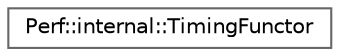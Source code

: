digraph "类继承关系图"
{
 // LATEX_PDF_SIZE
  bgcolor="transparent";
  edge [fontname=Helvetica,fontsize=10,labelfontname=Helvetica,labelfontsize=10];
  node [fontname=Helvetica,fontsize=10,shape=box,height=0.2,width=0.4];
  rankdir="LR";
  Node0 [id="Node000000",label="Perf::internal::TimingFunctor",height=0.2,width=0.4,color="grey40", fillcolor="white", style="filled",URL="$class_perf_1_1internal_1_1_timing_functor.html",tooltip=" "];
}
